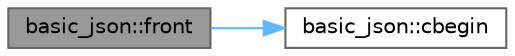 digraph "basic_json::front"
{
 // LATEX_PDF_SIZE
  bgcolor="transparent";
  edge [fontname=Helvetica,fontsize=10,labelfontname=Helvetica,labelfontsize=10];
  node [fontname=Helvetica,fontsize=10,shape=box,height=0.2,width=0.4];
  rankdir="LR";
  Node1 [id="Node000001",label="basic_json::front",height=0.2,width=0.4,color="gray40", fillcolor="grey60", style="filled", fontcolor="black",tooltip="access the first element"];
  Node1 -> Node2 [id="edge2_Node000001_Node000002",color="steelblue1",style="solid",tooltip=" "];
  Node2 [id="Node000002",label="basic_json::cbegin",height=0.2,width=0.4,color="grey40", fillcolor="white", style="filled",URL="$classbasic__json.html#a3451ab7e33828ded865a4c6c2e22463b",tooltip="returns a const iterator to the first element"];
}
